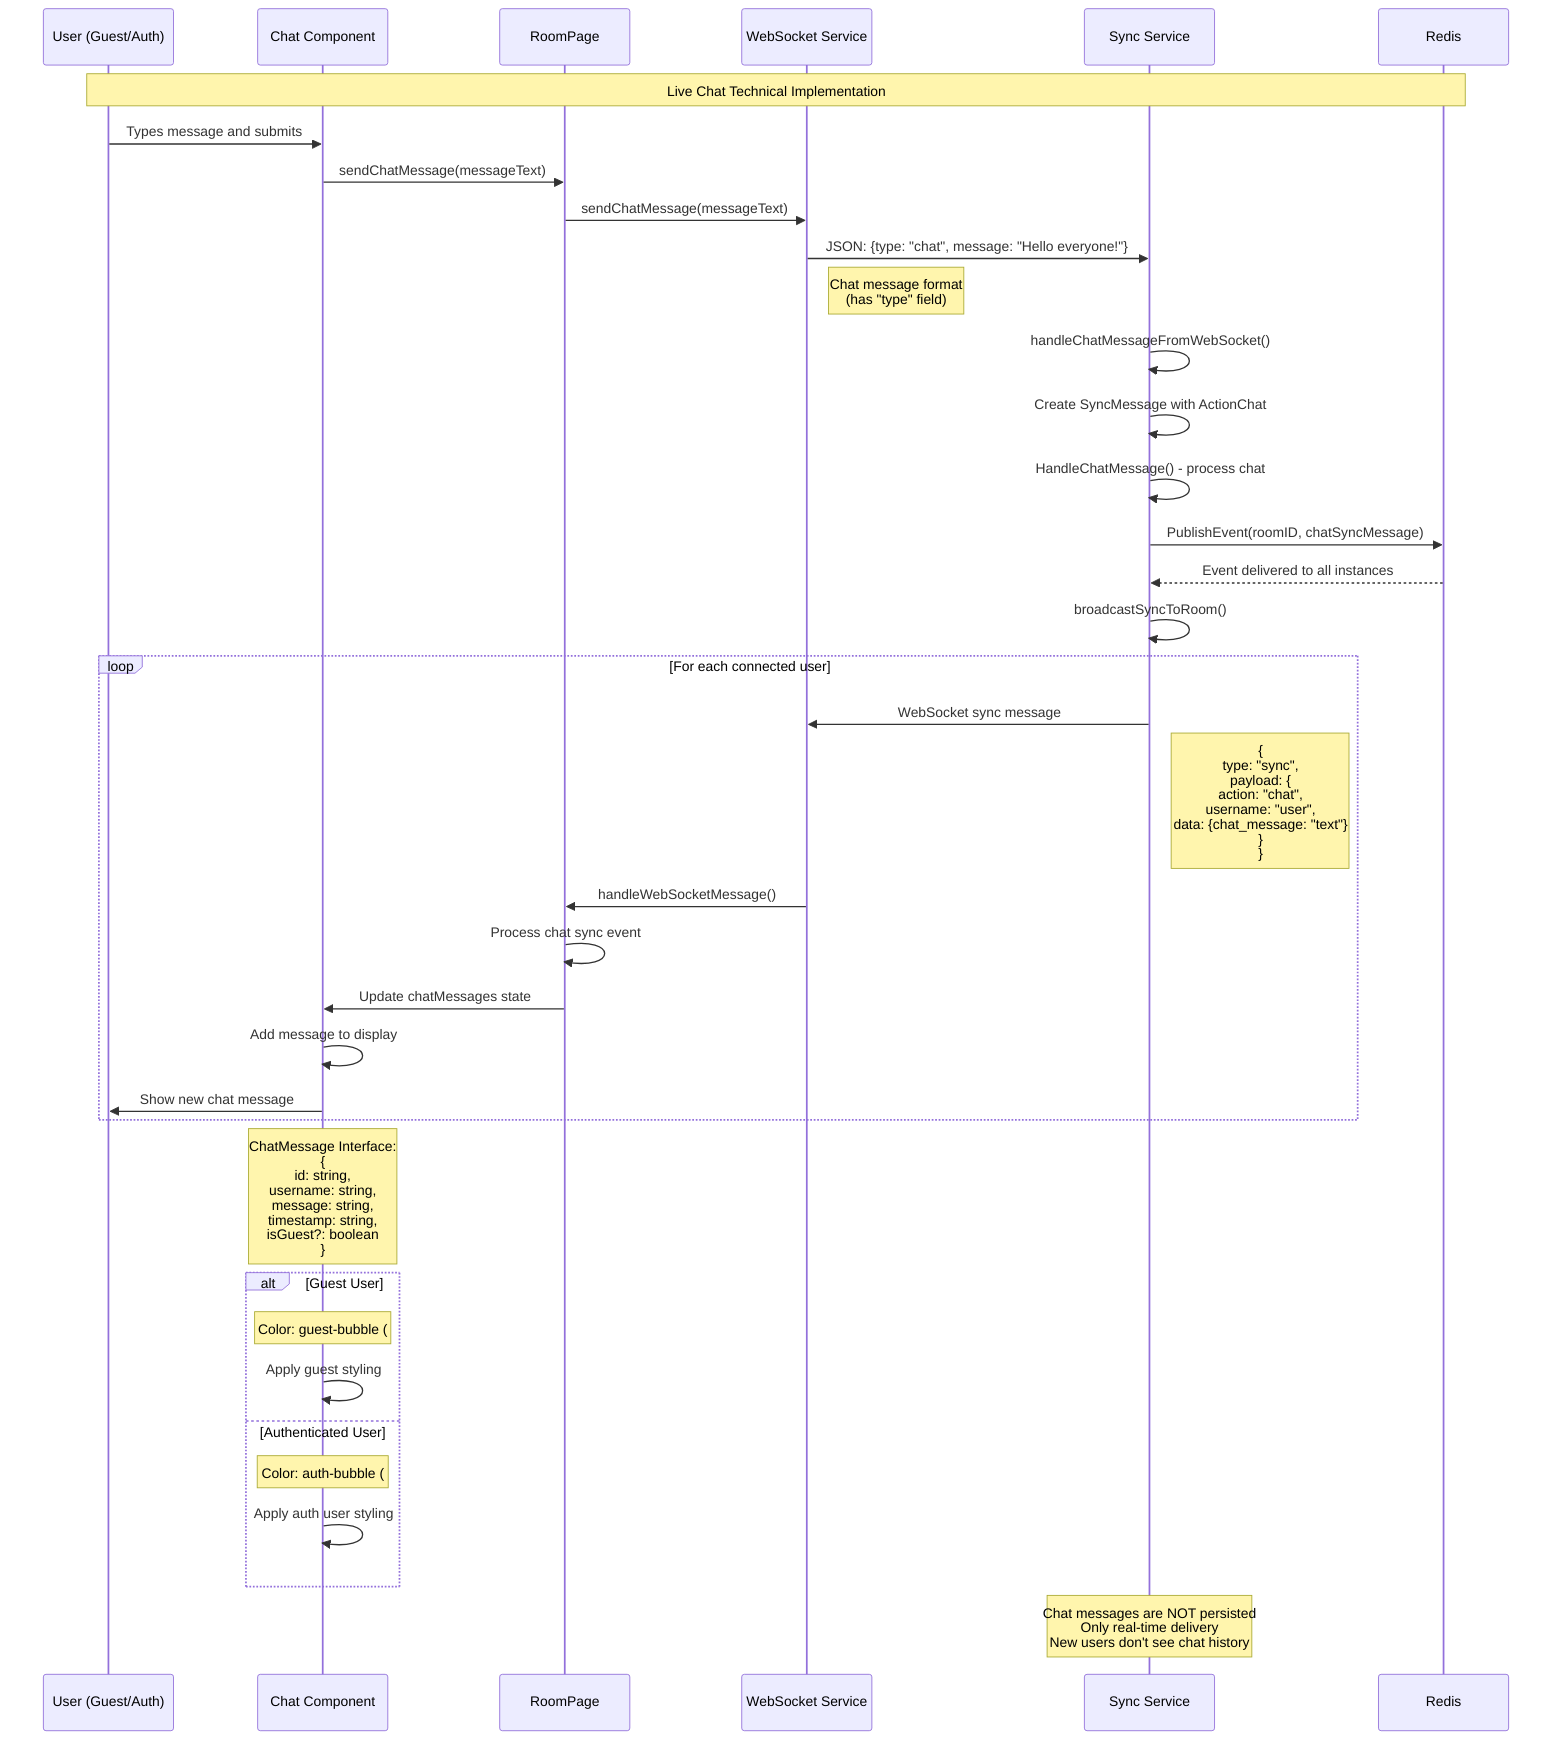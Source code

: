 sequenceDiagram
    participant U as User (Guest/Auth)
    participant Chat as Chat Component
    participant RP as RoomPage
    participant WS as WebSocket Service
    participant SS as Sync Service
    participant Redis as Redis

    Note over U, Redis: Live Chat Technical Implementation

    %% User Sends Message
    U->>Chat: Types message and submits
    Chat->>RP: sendChatMessage(messageText)
    RP->>WS: sendChatMessage(messageText)
    
    %% WebSocket Message Format
    WS->>SS: JSON: {type: "chat", message: "Hello everyone!"}
    Note right of WS: Chat message format<br/>(has "type" field)
    
    %% Backend Processing
    SS->>SS: handleChatMessageFromWebSocket()
    SS->>SS: Create SyncMessage with ActionChat
    SS->>SS: HandleChatMessage() - process chat
    
    %% Broadcasting to All Users
    SS->>Redis: PublishEvent(roomID, chatSyncMessage)
    Redis-->>SS: Event delivered to all instances
    SS->>SS: broadcastSyncToRoom()
    
    %% Real-time Message Delivery
    loop For each connected user
        SS->>WS: WebSocket sync message
        Note right of SS: {<br/>  type: "sync",<br/>  payload: {<br/>    action: "chat",<br/>    username: "user",<br/>    data: {chat_message: "text"}<br/>  }<br/>}
        WS->>RP: handleWebSocketMessage()
        RP->>RP: Process chat sync event
        RP->>Chat: Update chatMessages state
        Chat->>Chat: Add message to display
        Chat->>U: Show new chat message
    end
    
    %% Message Structure in Frontend
    Note over Chat: ChatMessage Interface:<br/>{<br/>  id: string,<br/>  username: string,<br/>  message: string,<br/>  timestamp: string,<br/>  isGuest?: boolean<br/>}
    
    %% Guest vs Authenticated User Handling
    alt Guest User
        Note over Chat: Color: guest-bubble (#e3f2fd)
        Chat->>Chat: Apply guest styling
    else Authenticated User
        Note over Chat: Color: auth-bubble (#f3e5f5)
        Chat->>Chat: Apply auth user styling
    end
    
    %% Persistence Note
    Note over SS: Chat messages are NOT persisted<br/>Only real-time delivery<br/>New users don't see chat history